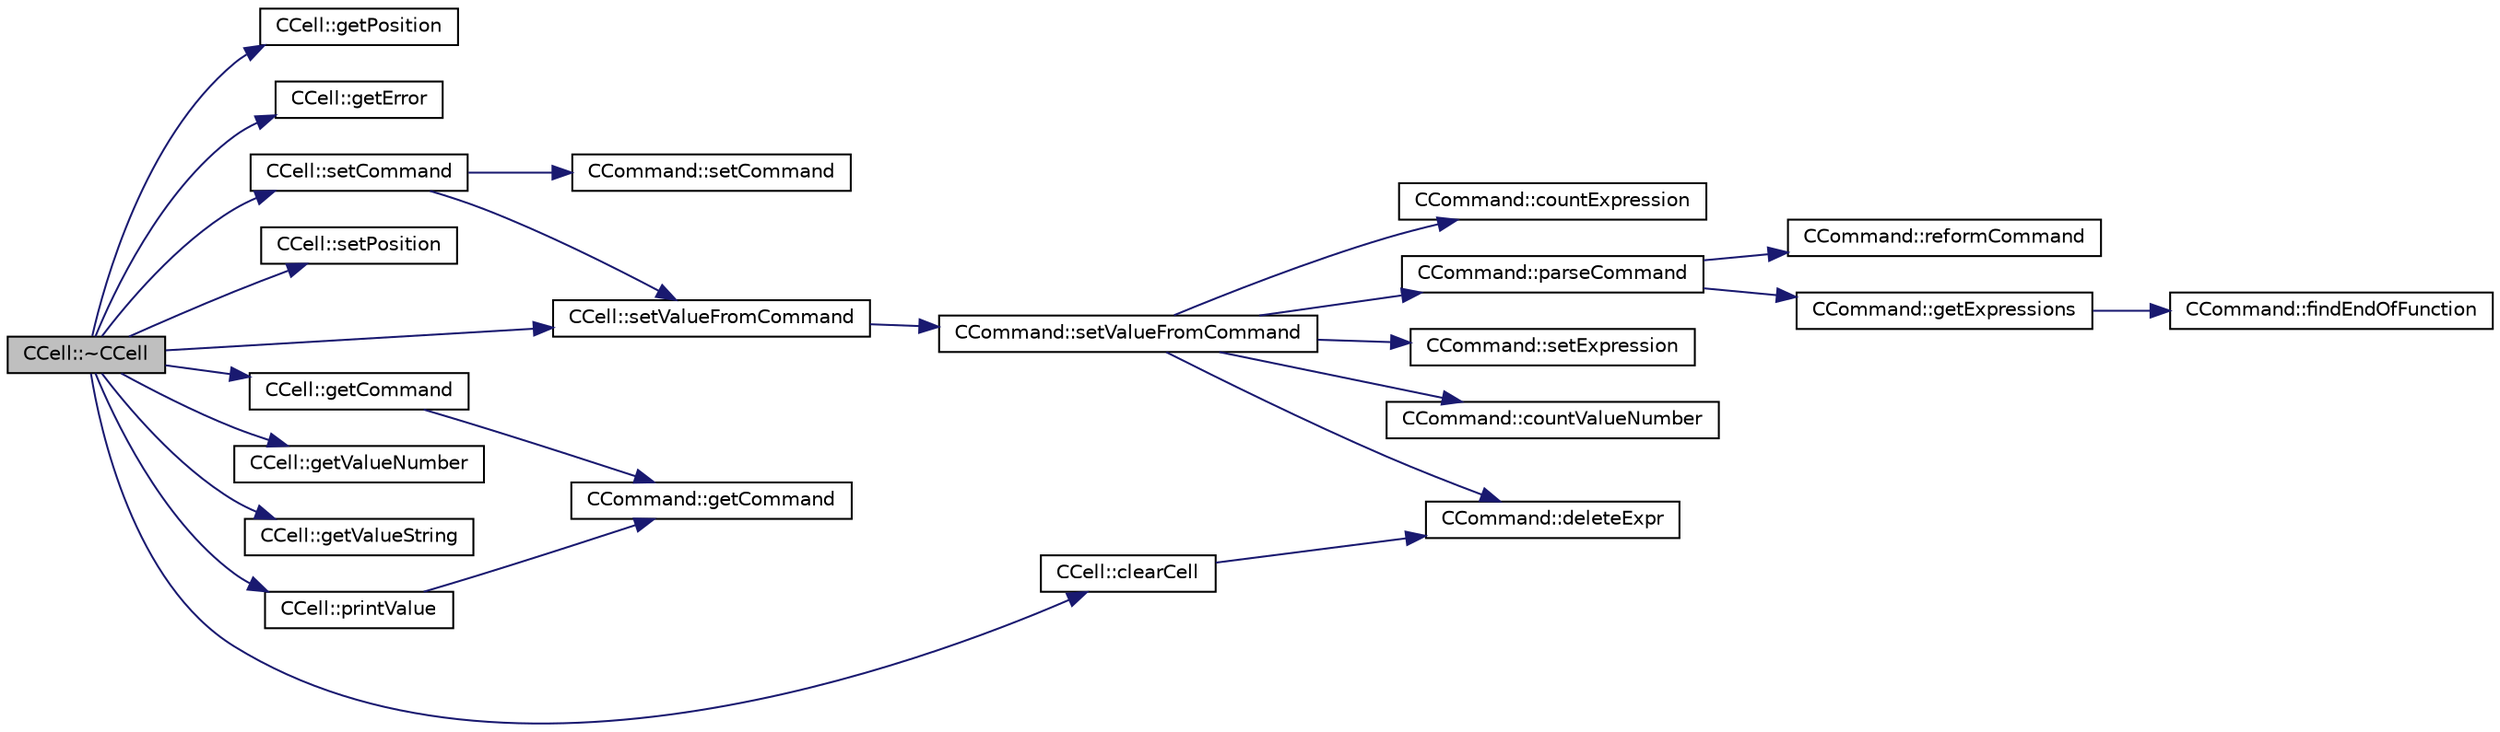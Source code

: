 digraph "CCell::~CCell"
{
  edge [fontname="Helvetica",fontsize="10",labelfontname="Helvetica",labelfontsize="10"];
  node [fontname="Helvetica",fontsize="10",shape=record];
  rankdir="LR";
  Node1 [label="CCell::~CCell",height=0.2,width=0.4,color="black", fillcolor="grey75", style="filled", fontcolor="black"];
  Node1 -> Node2 [color="midnightblue",fontsize="10",style="solid",fontname="Helvetica"];
  Node2 [label="CCell::getPosition",height=0.2,width=0.4,color="black", fillcolor="white", style="filled",URL="$classCCell.html#ad99317928a55ecf05da2918897ba157c"];
  Node1 -> Node3 [color="midnightblue",fontsize="10",style="solid",fontname="Helvetica"];
  Node3 [label="CCell::getError",height=0.2,width=0.4,color="black", fillcolor="white", style="filled",URL="$classCCell.html#a32f297678ba67eb605a88de063afc2c2"];
  Node1 -> Node4 [color="midnightblue",fontsize="10",style="solid",fontname="Helvetica"];
  Node4 [label="CCell::getCommand",height=0.2,width=0.4,color="black", fillcolor="white", style="filled",URL="$classCCell.html#a44195fec528f05fe27a1466ad392a6d8"];
  Node4 -> Node5 [color="midnightblue",fontsize="10",style="solid",fontname="Helvetica"];
  Node5 [label="CCommand::getCommand",height=0.2,width=0.4,color="black", fillcolor="white", style="filled",URL="$classCCommand.html#a793d9d37fa03ae331a80c32b1390ca8a"];
  Node1 -> Node6 [color="midnightblue",fontsize="10",style="solid",fontname="Helvetica"];
  Node6 [label="CCell::setPosition",height=0.2,width=0.4,color="black", fillcolor="white", style="filled",URL="$classCCell.html#a71ba5ef73d05b293be126669d6364b78"];
  Node1 -> Node7 [color="midnightblue",fontsize="10",style="solid",fontname="Helvetica"];
  Node7 [label="CCell::setCommand",height=0.2,width=0.4,color="black", fillcolor="white", style="filled",URL="$classCCell.html#aecd60bd82d8c0480070c59f30793c345"];
  Node7 -> Node8 [color="midnightblue",fontsize="10",style="solid",fontname="Helvetica"];
  Node8 [label="CCommand::setCommand",height=0.2,width=0.4,color="black", fillcolor="white", style="filled",URL="$classCCommand.html#a4f1679c3bdc8d5bcac4ab67f273cc606"];
  Node7 -> Node9 [color="midnightblue",fontsize="10",style="solid",fontname="Helvetica"];
  Node9 [label="CCell::setValueFromCommand",height=0.2,width=0.4,color="black", fillcolor="white", style="filled",URL="$classCCell.html#abb4fd9bb4afbcb53047cc36c387de513"];
  Node9 -> Node10 [color="midnightblue",fontsize="10",style="solid",fontname="Helvetica"];
  Node10 [label="CCommand::setValueFromCommand",height=0.2,width=0.4,color="black", fillcolor="white", style="filled",URL="$classCCommand.html#a041c7dbd46f8f8879765ce47c1978b26"];
  Node10 -> Node11 [color="midnightblue",fontsize="10",style="solid",fontname="Helvetica"];
  Node11 [label="CCommand::deleteExpr",height=0.2,width=0.4,color="black", fillcolor="white", style="filled",URL="$classCCommand.html#ab6f961e0aa2e6c9bc924a8452b3ccdd1"];
  Node10 -> Node12 [color="midnightblue",fontsize="10",style="solid",fontname="Helvetica"];
  Node12 [label="CCommand::parseCommand",height=0.2,width=0.4,color="black", fillcolor="white", style="filled",URL="$classCCommand.html#a81fd5d7452a43caebb8b2e7408148caf"];
  Node12 -> Node13 [color="midnightblue",fontsize="10",style="solid",fontname="Helvetica"];
  Node13 [label="CCommand::reformCommand",height=0.2,width=0.4,color="black", fillcolor="white", style="filled",URL="$classCCommand.html#a85bf094972186b9e77b0e9f3ca5bfc2f"];
  Node12 -> Node14 [color="midnightblue",fontsize="10",style="solid",fontname="Helvetica"];
  Node14 [label="CCommand::getExpressions",height=0.2,width=0.4,color="black", fillcolor="white", style="filled",URL="$classCCommand.html#a6286a85ffd9bf1fbdb26a8a71fa46188"];
  Node14 -> Node15 [color="midnightblue",fontsize="10",style="solid",fontname="Helvetica"];
  Node15 [label="CCommand::findEndOfFunction",height=0.2,width=0.4,color="black", fillcolor="white", style="filled",URL="$classCCommand.html#a221d1ae5386529936803e03edc8c5224"];
  Node10 -> Node16 [color="midnightblue",fontsize="10",style="solid",fontname="Helvetica"];
  Node16 [label="CCommand::setExpression",height=0.2,width=0.4,color="black", fillcolor="white", style="filled",URL="$classCCommand.html#a1c02315bf1f71c2cd02724c43ba5d62b"];
  Node10 -> Node17 [color="midnightblue",fontsize="10",style="solid",fontname="Helvetica"];
  Node17 [label="CCommand::countValueNumber",height=0.2,width=0.4,color="black", fillcolor="white", style="filled",URL="$classCCommand.html#aacc8d703d51ac92dd4de10a9f742d27c"];
  Node10 -> Node18 [color="midnightblue",fontsize="10",style="solid",fontname="Helvetica"];
  Node18 [label="CCommand::countExpression",height=0.2,width=0.4,color="black", fillcolor="white", style="filled",URL="$classCCommand.html#a11d46d4e4aad1efcc3c69adc9d8bf367"];
  Node1 -> Node19 [color="midnightblue",fontsize="10",style="solid",fontname="Helvetica"];
  Node19 [label="CCell::getValueNumber",height=0.2,width=0.4,color="black", fillcolor="white", style="filled",URL="$classCCell.html#a40f8e1efeacf0cce8fb5d96251ea4eed"];
  Node1 -> Node20 [color="midnightblue",fontsize="10",style="solid",fontname="Helvetica"];
  Node20 [label="CCell::getValueString",height=0.2,width=0.4,color="black", fillcolor="white", style="filled",URL="$classCCell.html#a7aaf6b20017ed02e3e67f6e62f2ea8c6"];
  Node1 -> Node9 [color="midnightblue",fontsize="10",style="solid",fontname="Helvetica"];
  Node1 -> Node21 [color="midnightblue",fontsize="10",style="solid",fontname="Helvetica"];
  Node21 [label="CCell::clearCell",height=0.2,width=0.4,color="black", fillcolor="white", style="filled",URL="$classCCell.html#a62fb1c0f8d4f44e85e0e93e9a6c51801"];
  Node21 -> Node11 [color="midnightblue",fontsize="10",style="solid",fontname="Helvetica"];
  Node1 -> Node22 [color="midnightblue",fontsize="10",style="solid",fontname="Helvetica"];
  Node22 [label="CCell::printValue",height=0.2,width=0.4,color="black", fillcolor="white", style="filled",URL="$classCCell.html#a1f6f4a215a2bfcc6ad78fa56bd14addb"];
  Node22 -> Node5 [color="midnightblue",fontsize="10",style="solid",fontname="Helvetica"];
}
